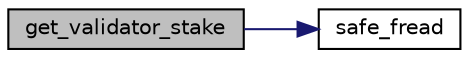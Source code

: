 digraph "get_validator_stake"
{
 // LATEX_PDF_SIZE
  edge [fontname="Helvetica",fontsize="10",labelfontname="Helvetica",labelfontsize="10"];
  node [fontname="Helvetica",fontsize="10",shape=record];
  rankdir="LR";
  Node1 [label="get_validator_stake",height=0.2,width=0.4,color="black", fillcolor="grey75", style="filled", fontcolor="black",tooltip="Get a validator total stake (parse 'validators.state')"];
  Node1 -> Node2 [color="midnightblue",fontsize="10",style="solid",fontname="Helvetica"];
  Node2 [label="safe_fread",height=0.2,width=0.4,color="black", fillcolor="white", style="filled",URL="$safe_8h.html#ac4bf776335d7193068afa656b91a8827",tooltip="Calls 'fread' but safely !"];
}
